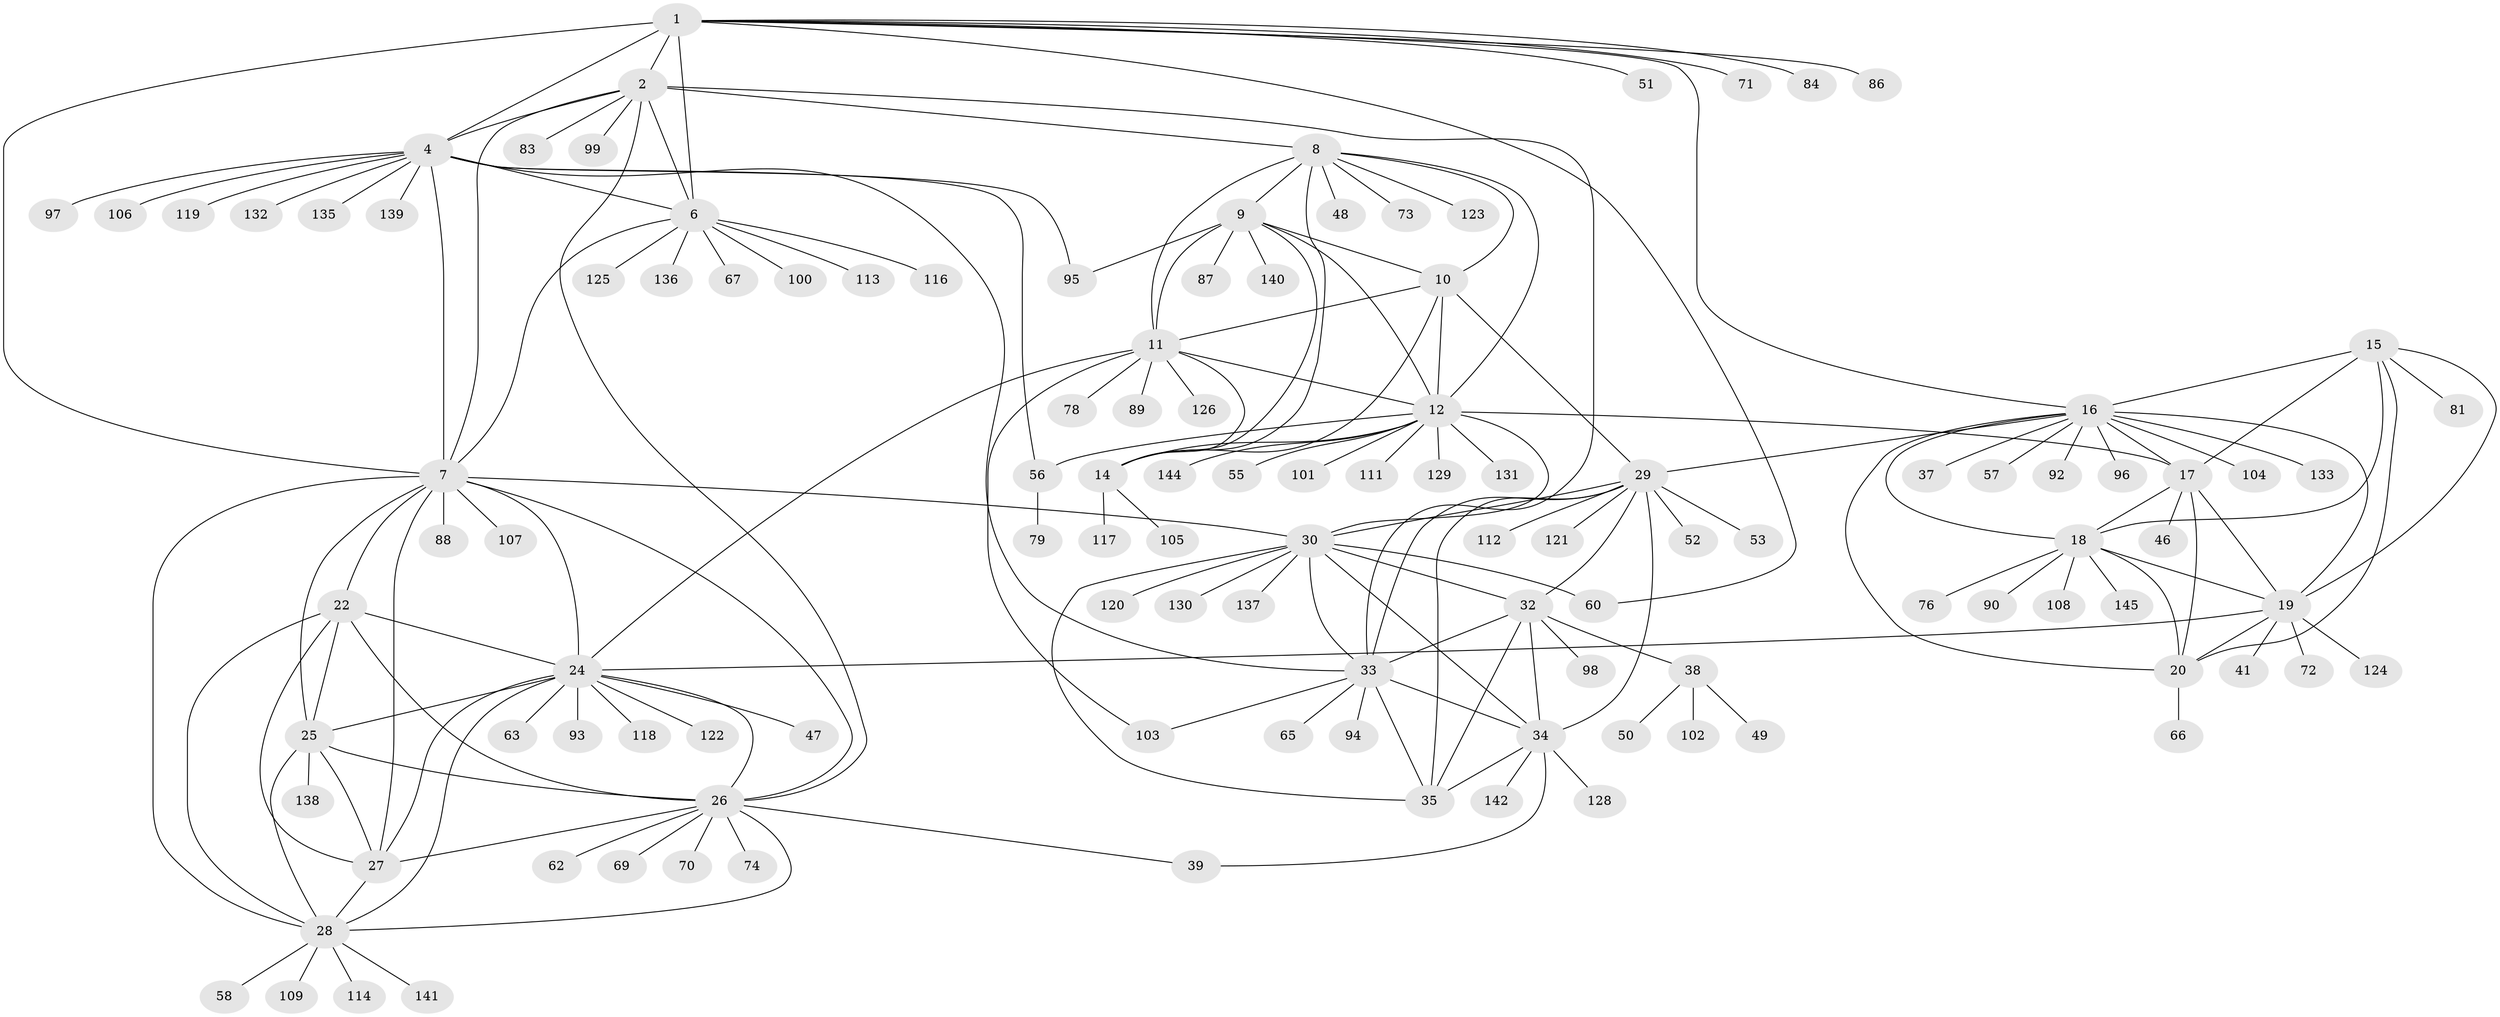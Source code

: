 // Generated by graph-tools (version 1.1) at 2025/24/03/03/25 07:24:16]
// undirected, 117 vertices, 181 edges
graph export_dot {
graph [start="1"]
  node [color=gray90,style=filled];
  1 [super="+3"];
  2 [super="+54"];
  4 [super="+5"];
  6 [super="+134"];
  7 [super="+23"];
  8 [super="+91"];
  9 [super="+13"];
  10;
  11 [super="+59"];
  12 [super="+64"];
  14 [super="+44"];
  15 [super="+61"];
  16 [super="+21"];
  17;
  18 [super="+110"];
  19 [super="+75"];
  20 [super="+42"];
  22;
  24 [super="+45"];
  25 [super="+85"];
  26 [super="+36"];
  27 [super="+68"];
  28 [super="+127"];
  29 [super="+31"];
  30 [super="+80"];
  32 [super="+43"];
  33 [super="+40"];
  34 [super="+82"];
  35;
  37;
  38 [super="+77"];
  39;
  41;
  46;
  47;
  48;
  49;
  50;
  51;
  52;
  53;
  55;
  56;
  57;
  58;
  60;
  62;
  63;
  65;
  66;
  67;
  69;
  70;
  71;
  72;
  73;
  74;
  76;
  78;
  79;
  81;
  83;
  84;
  86;
  87;
  88;
  89;
  90;
  92;
  93;
  94;
  95 [super="+115"];
  96;
  97;
  98;
  99;
  100;
  101;
  102;
  103;
  104;
  105;
  106;
  107;
  108 [super="+143"];
  109;
  111;
  112;
  113;
  114;
  116;
  117;
  118;
  119;
  120;
  121;
  122;
  123;
  124;
  125;
  126;
  128;
  129;
  130;
  131;
  132;
  133;
  135;
  136;
  137;
  138;
  139;
  140;
  141;
  142;
  144;
  145;
  1 -- 2 [weight=2];
  1 -- 4 [weight=4];
  1 -- 6 [weight=2];
  1 -- 7 [weight=2];
  1 -- 16;
  1 -- 51;
  1 -- 60;
  1 -- 71;
  1 -- 84;
  1 -- 86;
  2 -- 4 [weight=2];
  2 -- 6;
  2 -- 7;
  2 -- 8;
  2 -- 99;
  2 -- 33;
  2 -- 83;
  2 -- 26;
  4 -- 6 [weight=2];
  4 -- 7 [weight=2];
  4 -- 119;
  4 -- 132;
  4 -- 33;
  4 -- 97;
  4 -- 135;
  4 -- 106;
  4 -- 139;
  4 -- 56;
  4 -- 95;
  6 -- 7;
  6 -- 67;
  6 -- 100;
  6 -- 113;
  6 -- 116;
  6 -- 125;
  6 -- 136;
  7 -- 107;
  7 -- 22;
  7 -- 30;
  7 -- 88;
  7 -- 24;
  7 -- 26;
  7 -- 27;
  7 -- 28;
  7 -- 25;
  8 -- 9 [weight=2];
  8 -- 10;
  8 -- 11;
  8 -- 12;
  8 -- 14;
  8 -- 48;
  8 -- 73;
  8 -- 123;
  9 -- 10 [weight=2];
  9 -- 11 [weight=2];
  9 -- 12 [weight=2];
  9 -- 14 [weight=2];
  9 -- 140;
  9 -- 87;
  9 -- 95;
  10 -- 11;
  10 -- 12;
  10 -- 14;
  10 -- 29;
  11 -- 12;
  11 -- 14;
  11 -- 24;
  11 -- 78;
  11 -- 89;
  11 -- 103;
  11 -- 126;
  12 -- 14;
  12 -- 17;
  12 -- 55;
  12 -- 56;
  12 -- 101;
  12 -- 111;
  12 -- 129;
  12 -- 131;
  12 -- 144;
  12 -- 30;
  14 -- 105;
  14 -- 117;
  15 -- 16 [weight=2];
  15 -- 17;
  15 -- 18;
  15 -- 19;
  15 -- 20;
  15 -- 81;
  16 -- 17 [weight=2];
  16 -- 18 [weight=2];
  16 -- 19 [weight=2];
  16 -- 20 [weight=2];
  16 -- 37;
  16 -- 96;
  16 -- 133;
  16 -- 104;
  16 -- 57;
  16 -- 92;
  16 -- 29;
  17 -- 18;
  17 -- 19;
  17 -- 20;
  17 -- 46;
  18 -- 19;
  18 -- 20;
  18 -- 76;
  18 -- 90;
  18 -- 108;
  18 -- 145;
  19 -- 20;
  19 -- 24;
  19 -- 41;
  19 -- 72;
  19 -- 124;
  20 -- 66;
  22 -- 24;
  22 -- 25;
  22 -- 26;
  22 -- 27;
  22 -- 28;
  24 -- 25;
  24 -- 26;
  24 -- 27;
  24 -- 28;
  24 -- 47;
  24 -- 63;
  24 -- 93;
  24 -- 118;
  24 -- 122;
  25 -- 26;
  25 -- 27;
  25 -- 28;
  25 -- 138;
  26 -- 27;
  26 -- 28;
  26 -- 62;
  26 -- 69;
  26 -- 70;
  26 -- 74;
  26 -- 39;
  27 -- 28;
  28 -- 58;
  28 -- 109;
  28 -- 114;
  28 -- 141;
  29 -- 30 [weight=2];
  29 -- 32 [weight=2];
  29 -- 33 [weight=2];
  29 -- 34 [weight=2];
  29 -- 35 [weight=2];
  29 -- 112;
  29 -- 52;
  29 -- 53;
  29 -- 121;
  30 -- 32;
  30 -- 33;
  30 -- 34;
  30 -- 35;
  30 -- 60;
  30 -- 120;
  30 -- 130;
  30 -- 137;
  32 -- 33;
  32 -- 34;
  32 -- 35;
  32 -- 38;
  32 -- 98;
  33 -- 34;
  33 -- 35;
  33 -- 65;
  33 -- 94;
  33 -- 103;
  34 -- 35;
  34 -- 39;
  34 -- 142;
  34 -- 128;
  38 -- 49;
  38 -- 50;
  38 -- 102;
  56 -- 79;
}
